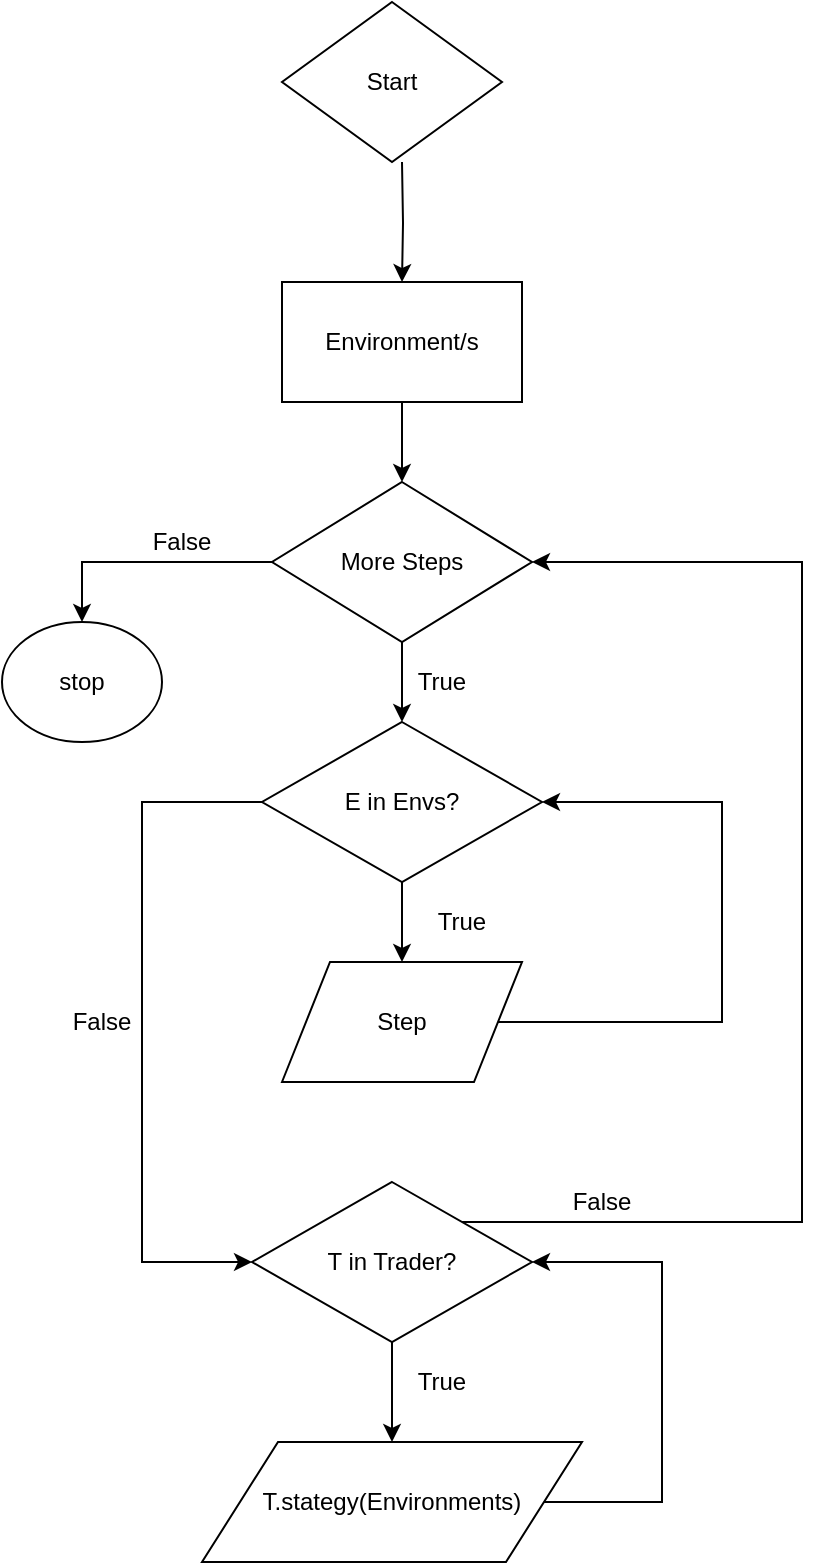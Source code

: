 <mxfile version="13.0.3" type="device"><diagram id="C5RBs43oDa-KdzZeNtuy" name="Page-1"><mxGraphModel dx="981" dy="594" grid="1" gridSize="10" guides="1" tooltips="1" connect="1" arrows="1" fold="1" page="1" pageScale="1" pageWidth="450" pageHeight="800" math="0" shadow="0"><root><mxCell id="WIyWlLk6GJQsqaUBKTNV-0"/><mxCell id="WIyWlLk6GJQsqaUBKTNV-1" parent="WIyWlLk6GJQsqaUBKTNV-0"/><mxCell id="9VayKFcjWMxGi7upPuqf-2" style="edgeStyle=orthogonalEdgeStyle;rounded=0;orthogonalLoop=1;jettySize=auto;html=1;exitX=0.5;exitY=1;exitDx=0;exitDy=0;entryX=0.5;entryY=0;entryDx=0;entryDy=0;" edge="1" parent="WIyWlLk6GJQsqaUBKTNV-1" target="9VayKFcjWMxGi7upPuqf-1"><mxGeometry relative="1" as="geometry"><mxPoint x="225" y="90" as="sourcePoint"/></mxGeometry></mxCell><mxCell id="9VayKFcjWMxGi7upPuqf-8" style="edgeStyle=orthogonalEdgeStyle;rounded=0;orthogonalLoop=1;jettySize=auto;html=1;exitX=0.5;exitY=1;exitDx=0;exitDy=0;" edge="1" parent="WIyWlLk6GJQsqaUBKTNV-1" source="9VayKFcjWMxGi7upPuqf-1" target="9VayKFcjWMxGi7upPuqf-5"><mxGeometry relative="1" as="geometry"/></mxCell><mxCell id="9VayKFcjWMxGi7upPuqf-1" value="Environment/s" style="rounded=0;whiteSpace=wrap;html=1;" vertex="1" parent="WIyWlLk6GJQsqaUBKTNV-1"><mxGeometry x="165" y="150" width="120" height="60" as="geometry"/></mxCell><mxCell id="9VayKFcjWMxGi7upPuqf-3" value="Start" style="rhombus;whiteSpace=wrap;html=1;" vertex="1" parent="WIyWlLk6GJQsqaUBKTNV-1"><mxGeometry x="165" y="10" width="110" height="80" as="geometry"/></mxCell><mxCell id="9VayKFcjWMxGi7upPuqf-7" style="edgeStyle=orthogonalEdgeStyle;rounded=0;orthogonalLoop=1;jettySize=auto;html=1;exitX=0;exitY=0.5;exitDx=0;exitDy=0;entryX=0.5;entryY=0;entryDx=0;entryDy=0;" edge="1" parent="WIyWlLk6GJQsqaUBKTNV-1" source="9VayKFcjWMxGi7upPuqf-5" target="9VayKFcjWMxGi7upPuqf-6"><mxGeometry relative="1" as="geometry"/></mxCell><mxCell id="9VayKFcjWMxGi7upPuqf-10" style="edgeStyle=orthogonalEdgeStyle;rounded=0;orthogonalLoop=1;jettySize=auto;html=1;exitX=0.5;exitY=1;exitDx=0;exitDy=0;entryX=0.5;entryY=0;entryDx=0;entryDy=0;" edge="1" parent="WIyWlLk6GJQsqaUBKTNV-1" source="9VayKFcjWMxGi7upPuqf-5"><mxGeometry relative="1" as="geometry"><mxPoint x="225" y="370" as="targetPoint"/></mxGeometry></mxCell><mxCell id="9VayKFcjWMxGi7upPuqf-5" value="More Steps" style="rhombus;whiteSpace=wrap;html=1;" vertex="1" parent="WIyWlLk6GJQsqaUBKTNV-1"><mxGeometry x="160" y="250" width="130" height="80" as="geometry"/></mxCell><mxCell id="9VayKFcjWMxGi7upPuqf-6" value="stop" style="ellipse;whiteSpace=wrap;html=1;" vertex="1" parent="WIyWlLk6GJQsqaUBKTNV-1"><mxGeometry x="25" y="320" width="80" height="60" as="geometry"/></mxCell><mxCell id="9VayKFcjWMxGi7upPuqf-14" style="edgeStyle=orthogonalEdgeStyle;rounded=0;orthogonalLoop=1;jettySize=auto;html=1;exitX=0.5;exitY=1;exitDx=0;exitDy=0;entryX=0.5;entryY=0;entryDx=0;entryDy=0;" edge="1" parent="WIyWlLk6GJQsqaUBKTNV-1" source="9VayKFcjWMxGi7upPuqf-11" target="9VayKFcjWMxGi7upPuqf-12"><mxGeometry relative="1" as="geometry"/></mxCell><mxCell id="9VayKFcjWMxGi7upPuqf-15" style="edgeStyle=orthogonalEdgeStyle;rounded=0;orthogonalLoop=1;jettySize=auto;html=1;exitX=0;exitY=0.5;exitDx=0;exitDy=0;entryX=0;entryY=0.5;entryDx=0;entryDy=0;" edge="1" parent="WIyWlLk6GJQsqaUBKTNV-1" source="9VayKFcjWMxGi7upPuqf-11" target="9VayKFcjWMxGi7upPuqf-16"><mxGeometry relative="1" as="geometry"><mxPoint x="105" y="650" as="targetPoint"/><Array as="points"><mxPoint x="95" y="410"/><mxPoint x="95" y="640"/></Array></mxGeometry></mxCell><mxCell id="9VayKFcjWMxGi7upPuqf-11" value="E in Envs?" style="rhombus;whiteSpace=wrap;html=1;" vertex="1" parent="WIyWlLk6GJQsqaUBKTNV-1"><mxGeometry x="155" y="370" width="140" height="80" as="geometry"/></mxCell><mxCell id="9VayKFcjWMxGi7upPuqf-13" style="edgeStyle=orthogonalEdgeStyle;rounded=0;orthogonalLoop=1;jettySize=auto;html=1;exitX=1;exitY=0.5;exitDx=0;exitDy=0;entryX=1;entryY=0.5;entryDx=0;entryDy=0;" edge="1" parent="WIyWlLk6GJQsqaUBKTNV-1" source="9VayKFcjWMxGi7upPuqf-12" target="9VayKFcjWMxGi7upPuqf-11"><mxGeometry relative="1" as="geometry"><Array as="points"><mxPoint x="385" y="520"/><mxPoint x="385" y="410"/></Array></mxGeometry></mxCell><mxCell id="9VayKFcjWMxGi7upPuqf-12" value="Step" style="shape=parallelogram;perimeter=parallelogramPerimeter;whiteSpace=wrap;html=1;" vertex="1" parent="WIyWlLk6GJQsqaUBKTNV-1"><mxGeometry x="165" y="490" width="120" height="60" as="geometry"/></mxCell><mxCell id="9VayKFcjWMxGi7upPuqf-19" style="edgeStyle=orthogonalEdgeStyle;rounded=0;orthogonalLoop=1;jettySize=auto;html=1;entryX=0.5;entryY=0;entryDx=0;entryDy=0;" edge="1" parent="WIyWlLk6GJQsqaUBKTNV-1" source="9VayKFcjWMxGi7upPuqf-16" target="9VayKFcjWMxGi7upPuqf-17"><mxGeometry relative="1" as="geometry"/></mxCell><mxCell id="9VayKFcjWMxGi7upPuqf-21" style="edgeStyle=orthogonalEdgeStyle;rounded=0;orthogonalLoop=1;jettySize=auto;html=1;exitX=1;exitY=0;exitDx=0;exitDy=0;entryX=1;entryY=0.5;entryDx=0;entryDy=0;" edge="1" parent="WIyWlLk6GJQsqaUBKTNV-1" source="9VayKFcjWMxGi7upPuqf-16" target="9VayKFcjWMxGi7upPuqf-5"><mxGeometry relative="1" as="geometry"><Array as="points"><mxPoint x="425" y="620"/><mxPoint x="425" y="290"/></Array></mxGeometry></mxCell><mxCell id="9VayKFcjWMxGi7upPuqf-16" value="T in Trader?" style="rhombus;whiteSpace=wrap;html=1;" vertex="1" parent="WIyWlLk6GJQsqaUBKTNV-1"><mxGeometry x="150" y="600" width="140" height="80" as="geometry"/></mxCell><mxCell id="9VayKFcjWMxGi7upPuqf-20" style="edgeStyle=orthogonalEdgeStyle;rounded=0;orthogonalLoop=1;jettySize=auto;html=1;exitX=1;exitY=0.5;exitDx=0;exitDy=0;entryX=1;entryY=0.5;entryDx=0;entryDy=0;" edge="1" parent="WIyWlLk6GJQsqaUBKTNV-1" source="9VayKFcjWMxGi7upPuqf-17" target="9VayKFcjWMxGi7upPuqf-16"><mxGeometry relative="1" as="geometry"><Array as="points"><mxPoint x="355" y="760"/><mxPoint x="355" y="640"/></Array></mxGeometry></mxCell><mxCell id="9VayKFcjWMxGi7upPuqf-17" value="T.stategy(Environments)" style="shape=parallelogram;perimeter=parallelogramPerimeter;whiteSpace=wrap;html=1;" vertex="1" parent="WIyWlLk6GJQsqaUBKTNV-1"><mxGeometry x="125" y="730" width="190" height="60" as="geometry"/></mxCell><mxCell id="9VayKFcjWMxGi7upPuqf-22" value="False" style="text;html=1;strokeColor=none;fillColor=none;align=center;verticalAlign=middle;whiteSpace=wrap;rounded=0;" vertex="1" parent="WIyWlLk6GJQsqaUBKTNV-1"><mxGeometry x="95" y="270" width="40" height="20" as="geometry"/></mxCell><mxCell id="9VayKFcjWMxGi7upPuqf-23" value="True" style="text;html=1;strokeColor=none;fillColor=none;align=center;verticalAlign=middle;whiteSpace=wrap;rounded=0;" vertex="1" parent="WIyWlLk6GJQsqaUBKTNV-1"><mxGeometry x="235" y="460" width="40" height="20" as="geometry"/></mxCell><mxCell id="9VayKFcjWMxGi7upPuqf-24" value="True" style="text;html=1;strokeColor=none;fillColor=none;align=center;verticalAlign=middle;whiteSpace=wrap;rounded=0;" vertex="1" parent="WIyWlLk6GJQsqaUBKTNV-1"><mxGeometry x="225" y="340" width="40" height="20" as="geometry"/></mxCell><mxCell id="9VayKFcjWMxGi7upPuqf-25" value="False" style="text;html=1;strokeColor=none;fillColor=none;align=center;verticalAlign=middle;whiteSpace=wrap;rounded=0;" vertex="1" parent="WIyWlLk6GJQsqaUBKTNV-1"><mxGeometry x="55" y="510" width="40" height="20" as="geometry"/></mxCell><mxCell id="9VayKFcjWMxGi7upPuqf-26" value="False" style="text;html=1;strokeColor=none;fillColor=none;align=center;verticalAlign=middle;whiteSpace=wrap;rounded=0;" vertex="1" parent="WIyWlLk6GJQsqaUBKTNV-1"><mxGeometry x="305" y="600" width="40" height="20" as="geometry"/></mxCell><mxCell id="9VayKFcjWMxGi7upPuqf-27" value="True" style="text;html=1;strokeColor=none;fillColor=none;align=center;verticalAlign=middle;whiteSpace=wrap;rounded=0;" vertex="1" parent="WIyWlLk6GJQsqaUBKTNV-1"><mxGeometry x="225" y="690" width="40" height="20" as="geometry"/></mxCell></root></mxGraphModel></diagram></mxfile>